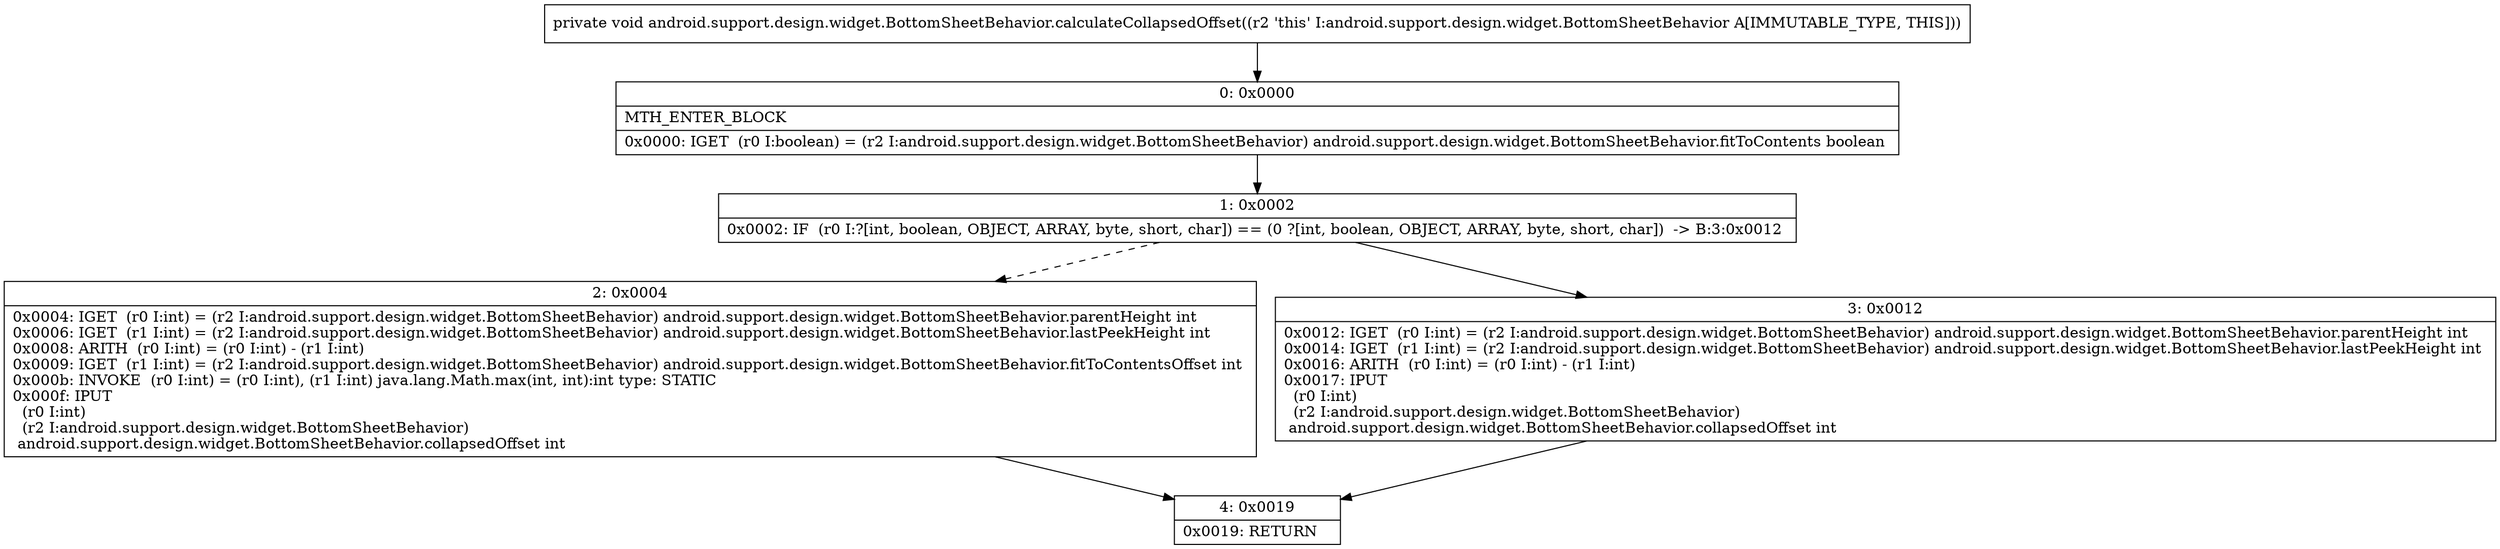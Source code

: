 digraph "CFG forandroid.support.design.widget.BottomSheetBehavior.calculateCollapsedOffset()V" {
Node_0 [shape=record,label="{0\:\ 0x0000|MTH_ENTER_BLOCK\l|0x0000: IGET  (r0 I:boolean) = (r2 I:android.support.design.widget.BottomSheetBehavior) android.support.design.widget.BottomSheetBehavior.fitToContents boolean \l}"];
Node_1 [shape=record,label="{1\:\ 0x0002|0x0002: IF  (r0 I:?[int, boolean, OBJECT, ARRAY, byte, short, char]) == (0 ?[int, boolean, OBJECT, ARRAY, byte, short, char])  \-\> B:3:0x0012 \l}"];
Node_2 [shape=record,label="{2\:\ 0x0004|0x0004: IGET  (r0 I:int) = (r2 I:android.support.design.widget.BottomSheetBehavior) android.support.design.widget.BottomSheetBehavior.parentHeight int \l0x0006: IGET  (r1 I:int) = (r2 I:android.support.design.widget.BottomSheetBehavior) android.support.design.widget.BottomSheetBehavior.lastPeekHeight int \l0x0008: ARITH  (r0 I:int) = (r0 I:int) \- (r1 I:int) \l0x0009: IGET  (r1 I:int) = (r2 I:android.support.design.widget.BottomSheetBehavior) android.support.design.widget.BottomSheetBehavior.fitToContentsOffset int \l0x000b: INVOKE  (r0 I:int) = (r0 I:int), (r1 I:int) java.lang.Math.max(int, int):int type: STATIC \l0x000f: IPUT  \l  (r0 I:int)\l  (r2 I:android.support.design.widget.BottomSheetBehavior)\l android.support.design.widget.BottomSheetBehavior.collapsedOffset int \l}"];
Node_3 [shape=record,label="{3\:\ 0x0012|0x0012: IGET  (r0 I:int) = (r2 I:android.support.design.widget.BottomSheetBehavior) android.support.design.widget.BottomSheetBehavior.parentHeight int \l0x0014: IGET  (r1 I:int) = (r2 I:android.support.design.widget.BottomSheetBehavior) android.support.design.widget.BottomSheetBehavior.lastPeekHeight int \l0x0016: ARITH  (r0 I:int) = (r0 I:int) \- (r1 I:int) \l0x0017: IPUT  \l  (r0 I:int)\l  (r2 I:android.support.design.widget.BottomSheetBehavior)\l android.support.design.widget.BottomSheetBehavior.collapsedOffset int \l}"];
Node_4 [shape=record,label="{4\:\ 0x0019|0x0019: RETURN   \l}"];
MethodNode[shape=record,label="{private void android.support.design.widget.BottomSheetBehavior.calculateCollapsedOffset((r2 'this' I:android.support.design.widget.BottomSheetBehavior A[IMMUTABLE_TYPE, THIS])) }"];
MethodNode -> Node_0;
Node_0 -> Node_1;
Node_1 -> Node_2[style=dashed];
Node_1 -> Node_3;
Node_2 -> Node_4;
Node_3 -> Node_4;
}

